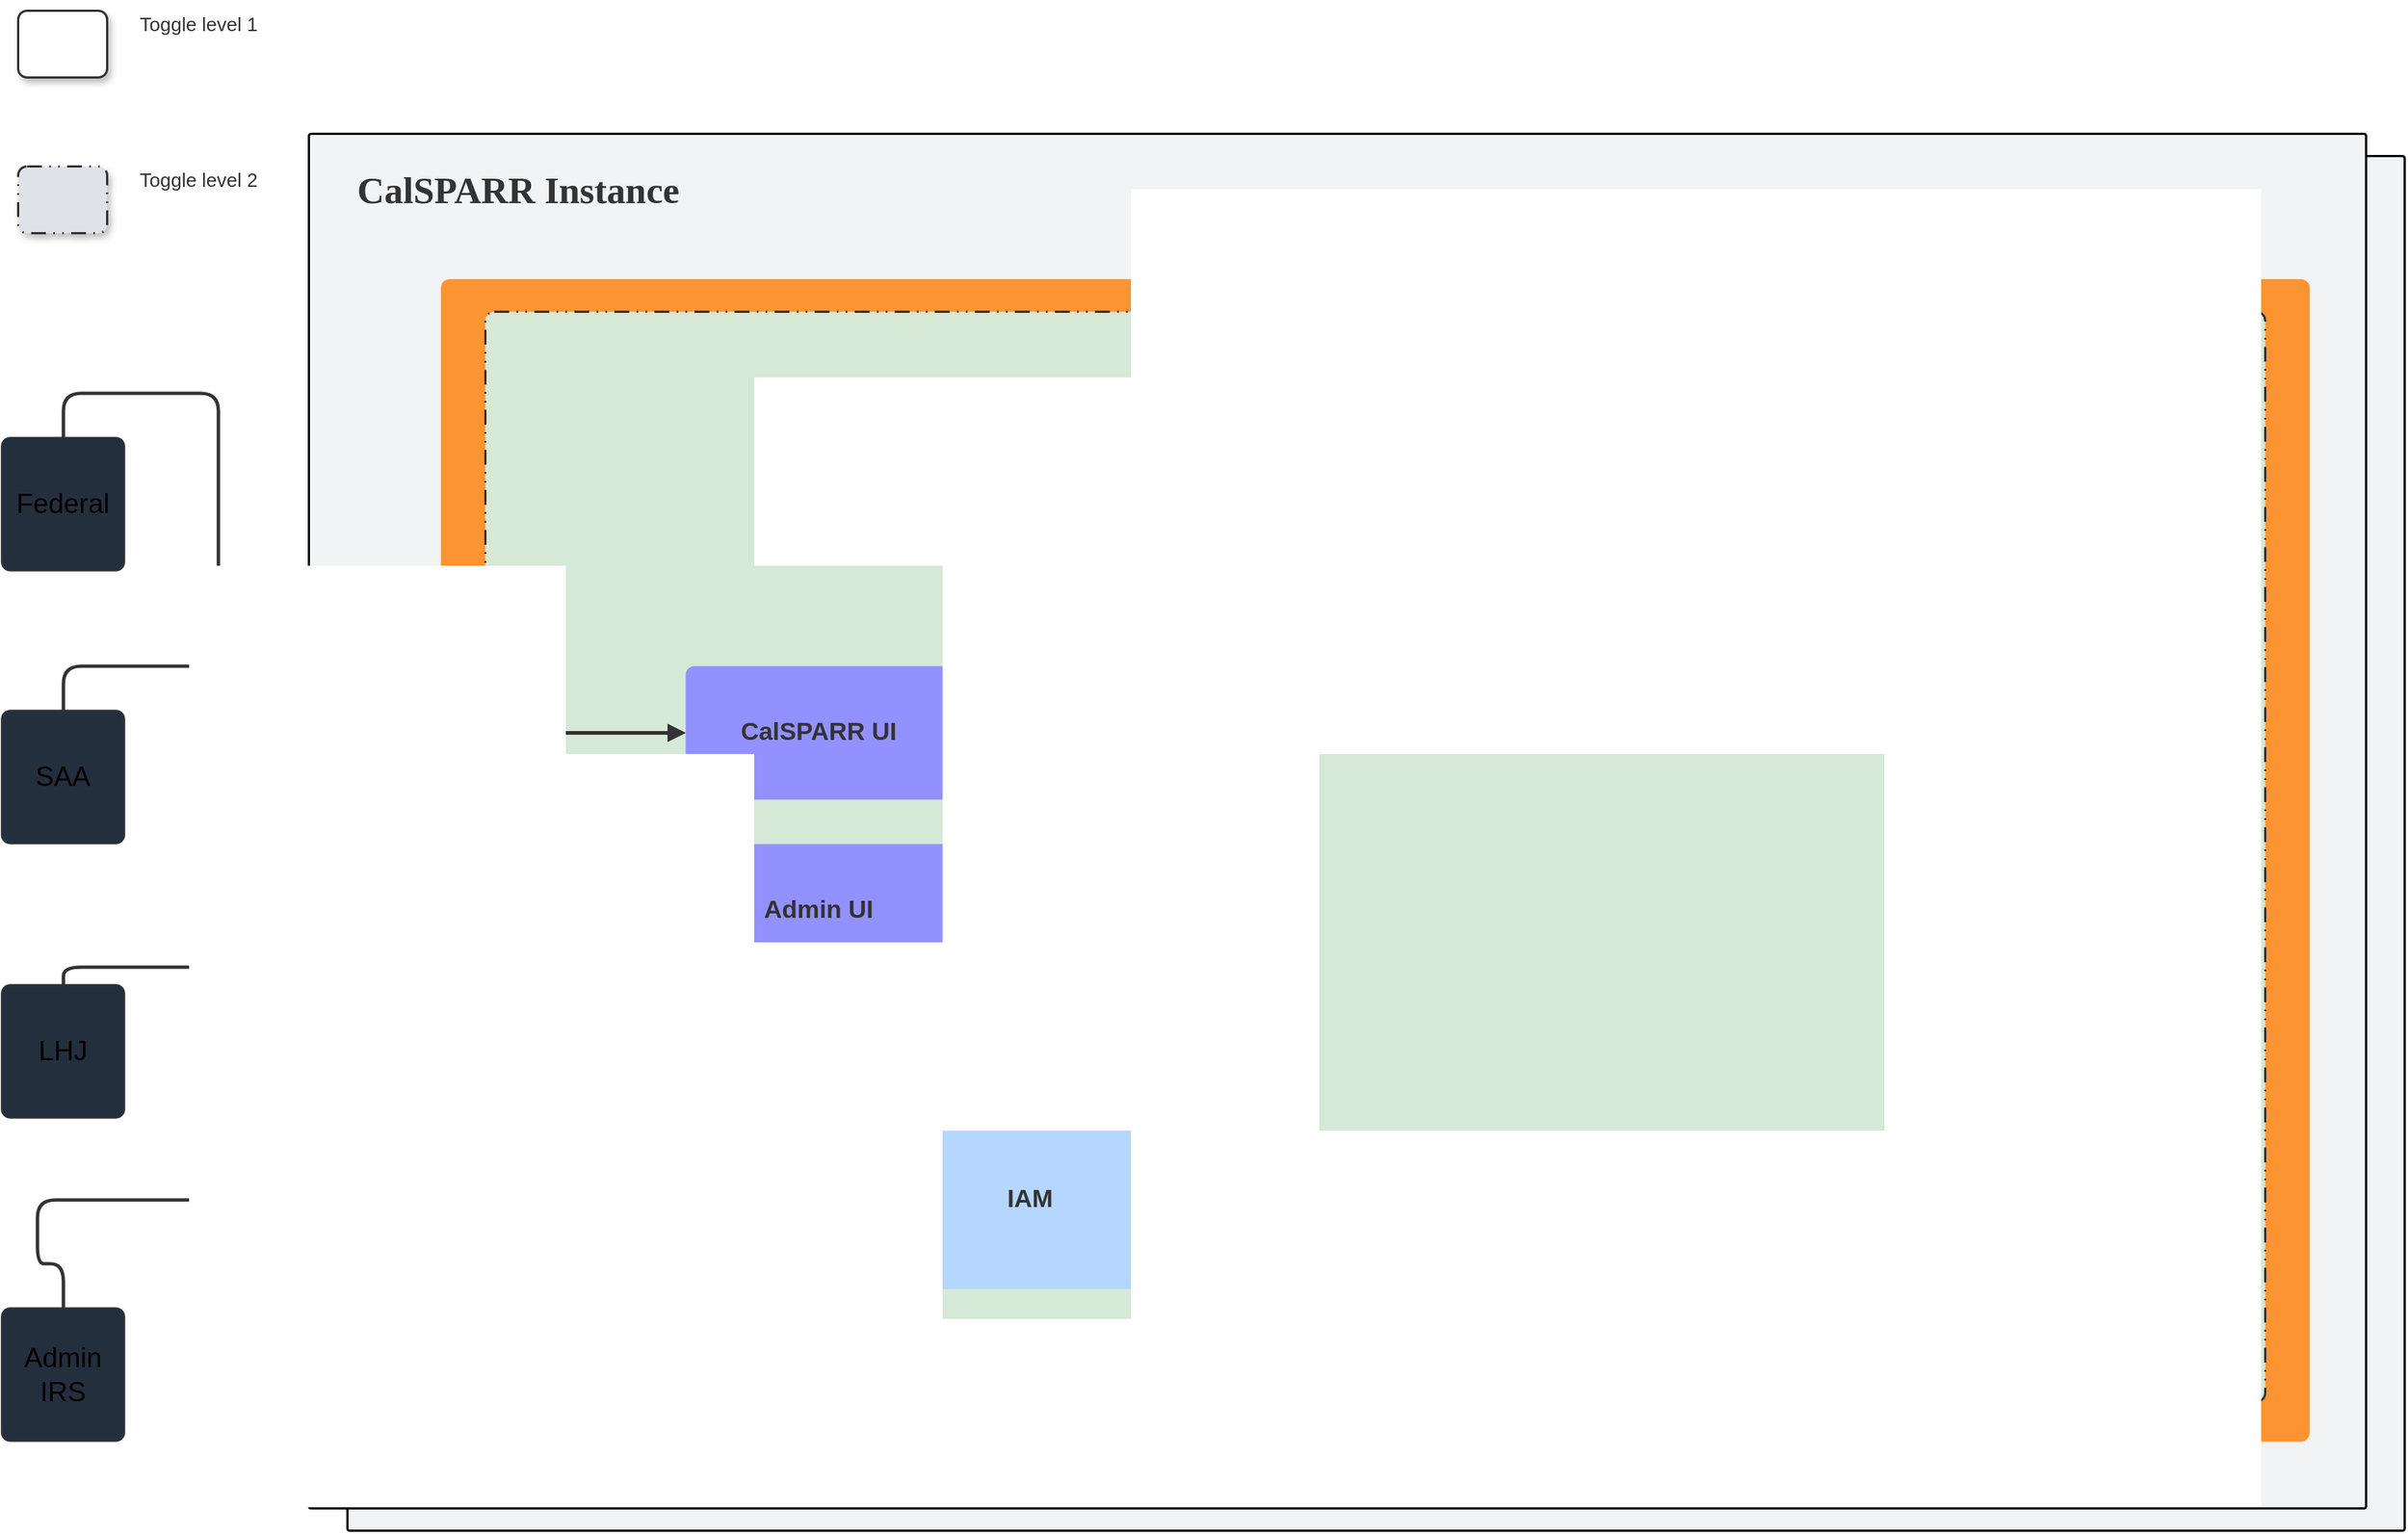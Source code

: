 <mxfile version="20.8.13" type="github"><diagram name="Page-1" id="ZL9llnMIiDAoYE5cNbjL"><mxGraphModel dx="2070" dy="1190" grid="1" gridSize="10" guides="1" tooltips="1" connect="1" arrows="1" fold="1" page="1" pageScale="1" pageWidth="850" pageHeight="1100" math="0" shadow="0"><root><mxCell id="0"/><mxCell id="1" parent="0"/><mxCell id="P8g401ghQ22w53UVM1DY-1" value="" style="html=1;overflow=block;blockSpacing=1;whiteSpace=wrap;fontSize=13;spacing=3.8;verticalAlign=top;strokeOpacity=100;fillOpacity=100;rounded=1;absoluteArcSize=1;arcSize=3;fillColor=#f2f3f5;strokeWidth=1.5;lucidId=pVvWxk0Ia~Pk;" vertex="1" parent="1"><mxGeometry x="342" y="511" width="1387" height="927" as="geometry"/></mxCell><UserObject label="" id="P8g401ghQ22w53UVM1DY-2"><mxCell style="html=1;overflow=block;blockSpacing=1;whiteSpace=wrap;fontSize=13;align=center;spacing=3.8;strokeColor=#333333;strokeOpacity=100;fillOpacity=100;rounded=1;absoluteArcSize=1;arcSize=12;shadow=1;fillColor=#ffffff;strokeWidth=1.5;lucidId=IPwWHGdw2nao;" vertex="1" parent="1"><mxGeometry x="120" y="413" width="60" height="45" as="geometry"/></mxCell></UserObject><mxCell id="P8g401ghQ22w53UVM1DY-3" value="Toggle level 2" style="html=1;overflow=block;blockSpacing=1;whiteSpace=wrap;fontSize=13;fontColor=#333333;align=center;spacing=3.8;strokeOpacity=0;fillOpacity=0;rounded=1;absoluteArcSize=1;arcSize=12;fillColor=#ffffff;strokeWidth=0.8;lucidId=yLwWw0UdMnoo;" vertex="1" parent="1"><mxGeometry x="197" y="512" width="90" height="30" as="geometry"/></mxCell><UserObject label="" id="P8g401ghQ22w53UVM1DY-4"><mxCell style="html=1;overflow=block;blockSpacing=1;whiteSpace=wrap;fontSize=13;align=center;spacing=3.8;strokeColor=#333333;strokeOpacity=100;fillOpacity=100;rounded=1;absoluteArcSize=1;arcSize=12;shadow=1;fillColor=#dfe3e8;dashed=1;fixDash=1;dashPattern=10 5 1 5 1 5;strokeWidth=1.5;lucidId=MPwWRym5K77E;" vertex="1" parent="1"><mxGeometry x="120" y="518" width="60" height="45" as="geometry"/></mxCell></UserObject><mxCell id="P8g401ghQ22w53UVM1DY-5" value="Toggle level 1" style="html=1;overflow=block;blockSpacing=1;whiteSpace=wrap;fontSize=13;fontColor=#333333;align=center;spacing=3.8;strokeOpacity=0;fillOpacity=0;rounded=1;absoluteArcSize=1;arcSize=12;fillColor=#ffffff;strokeWidth=0.8;lucidId=hQwWpazRpdXx;" vertex="1" parent="1"><mxGeometry x="197" y="407" width="90" height="30" as="geometry"/></mxCell><mxCell id="P8g401ghQ22w53UVM1DY-6" value="CalSPARR Instance" style="html=1;overflow=block;blockSpacing=1;whiteSpace=wrap;fontSize=25.2;fontFamily=Liberation Serif;fontColor=#333333;fontStyle=1;align=center;spacing=3.8;strokeOpacity=0;fillOpacity=0;rounded=1;absoluteArcSize=1;arcSize=12;fillColor=#ffffff;strokeWidth=0.8;lucidId=6a1sIL9D6leS;" vertex="1" parent="1"><mxGeometry x="347" y="511" width="285" height="80" as="geometry"/></mxCell><mxCell id="P8g401ghQ22w53UVM1DY-7" value="" style="html=1;overflow=block;blockSpacing=1;whiteSpace=wrap;fontSize=13;align=center;spacing=9;strokeOpacity=0;fillOpacity=100;rounded=1;absoluteArcSize=1;arcSize=12;fillColor=#fc9432;strokeWidth=1.5;lucidId=ac1sf3zzMqV4;" vertex="1" parent="1"><mxGeometry x="437" y="610" width="1260" height="784" as="geometry"/></mxCell><mxCell id="P8g401ghQ22w53UVM1DY-8" value="" style="html=1;overflow=block;blockSpacing=1;whiteSpace=wrap;fontSize=13;align=center;spacing=9;strokeColor=#333333;strokeOpacity=100;fillOpacity=100;rounded=1;absoluteArcSize=1;arcSize=12;fillColor=#d6e8d6;dashed=1;fixDash=1;dashPattern=10 5 1 5 1 5;strokeWidth=1.5;lucidId=_x1s2IHNr.kk;" vertex="1" parent="1"><mxGeometry x="467" y="632" width="1200" height="735" as="geometry"/></mxCell><mxCell id="P8g401ghQ22w53UVM1DY-9" value="" style="html=1;overflow=block;blockSpacing=1;whiteSpace=wrap;shape=image;fontSize=13;spacing=0;strokeColor=none;strokeOpacity=100;strokeWidth=0;image=https://images.lucid.app/images/02ca23be-feb2-4278-98da-d539b7ae8bde/content;imageAspect=0;lucidId=_A1sTdQJRkO_;" vertex="1" parent="1"><mxGeometry x="467" y="632" width="152" height="80" as="geometry"/></mxCell><mxCell id="P8g401ghQ22w53UVM1DY-10" value="CalSPARR Instance" style="html=1;overflow=block;blockSpacing=1;whiteSpace=wrap;fontSize=25.2;fontFamily=Liberation Serif;fontColor=#333333;fontStyle=1;align=center;spacing=3.8;strokeOpacity=0;fillOpacity=0;rounded=1;absoluteArcSize=1;arcSize=12;fillColor=#ffffff;strokeWidth=0.8;lucidId=FE1sSeY4hIWB;" vertex="1" parent="1"><mxGeometry x="1064" y="999" width="285" height="80" as="geometry"/></mxCell><mxCell id="P8g401ghQ22w53UVM1DY-11" value="" style="html=1;overflow=block;blockSpacing=1;whiteSpace=wrap;fontSize=13;align=center;spacing=9;strokeOpacity=0;fillOpacity=100;rounded=1;absoluteArcSize=1;arcSize=12;fillColor=#fc9432;strokeWidth=1.5;lucidId=FE1svdnCz8G0;" vertex="1" parent="1"><mxGeometry x="419" y="599" width="1260" height="784" as="geometry"/></mxCell><mxCell id="P8g401ghQ22w53UVM1DY-12" value="" style="html=1;overflow=block;blockSpacing=1;whiteSpace=wrap;fontSize=13;align=center;spacing=9;strokeColor=#333333;strokeOpacity=100;fillOpacity=100;rounded=1;absoluteArcSize=1;arcSize=12;fillColor=#d6e8d6;dashed=1;fixDash=1;dashPattern=10 5 1 5 1 5;strokeWidth=1.5;lucidId=FE1smRVR9KFN;" vertex="1" parent="1"><mxGeometry x="449" y="621" width="1200" height="735" as="geometry"/></mxCell><mxCell id="P8g401ghQ22w53UVM1DY-13" value="" style="html=1;overflow=block;blockSpacing=1;whiteSpace=wrap;shape=image;fontSize=13;spacing=0;strokeColor=none;strokeOpacity=100;strokeWidth=0;image=https://images.lucid.app/images/02ca23be-feb2-4278-98da-d539b7ae8bde/content;imageAspect=0;lucidId=FE1s4Scfv~X7;" vertex="1" parent="1"><mxGeometry x="1184" y="1120" width="152" height="80" as="geometry"/></mxCell><mxCell id="P8g401ghQ22w53UVM1DY-14" value="" style="html=1;overflow=block;blockSpacing=1;whiteSpace=wrap;fontSize=13;spacing=3.8;verticalAlign=top;strokeOpacity=100;fillOpacity=100;rounded=1;absoluteArcSize=1;arcSize=3;fillColor=#f2f3f5;strokeWidth=1.5;lucidId=GE1sbn~6YMK8;" vertex="1" parent="1"><mxGeometry x="316" y="496" width="1387" height="927" as="geometry"/></mxCell><mxCell id="P8g401ghQ22w53UVM1DY-15" value="CalSPARR Instance" style="html=1;overflow=block;blockSpacing=1;whiteSpace=wrap;fontSize=25.2;fontFamily=Liberation Serif;fontColor=#333333;fontStyle=1;align=center;spacing=3.8;strokeOpacity=0;fillOpacity=0;rounded=1;absoluteArcSize=1;arcSize=12;fillColor=#ffffff;strokeWidth=0.8;lucidId=GE1sdZSpmYuS;" vertex="1" parent="1"><mxGeometry x="315" y="495" width="285" height="80" as="geometry"/></mxCell><mxCell id="P8g401ghQ22w53UVM1DY-16" value="" style="html=1;overflow=block;blockSpacing=1;whiteSpace=wrap;fontSize=13;align=center;spacing=9;strokeOpacity=0;fillOpacity=100;rounded=1;absoluteArcSize=1;arcSize=12;fillColor=#fc9432;strokeWidth=1.5;lucidId=GE1s40FGS-a-;" vertex="1" parent="1"><mxGeometry x="405" y="594" width="1260" height="784" as="geometry"/></mxCell><mxCell id="P8g401ghQ22w53UVM1DY-17" value="" style="html=1;overflow=block;blockSpacing=1;whiteSpace=wrap;fontSize=13;align=center;spacing=9;strokeColor=#333333;strokeOpacity=100;fillOpacity=100;rounded=1;absoluteArcSize=1;arcSize=12;fillColor=#d6e8d6;dashed=1;fixDash=1;dashPattern=10 5 1 5 1 5;strokeWidth=1.5;lucidId=GE1s.uU24fmw;" vertex="1" parent="1"><mxGeometry x="435" y="616" width="1200" height="735" as="geometry"/></mxCell><mxCell id="P8g401ghQ22w53UVM1DY-18" value="" style="html=1;overflow=block;blockSpacing=1;whiteSpace=wrap;shape=image;fontSize=13;spacing=0;strokeColor=none;strokeOpacity=100;strokeWidth=0;image=https://images.lucid.app/images/02ca23be-feb2-4278-98da-d539b7ae8bde/content;imageAspect=0;lucidId=GE1shDNeNhdT;" vertex="1" parent="1"><mxGeometry x="435" y="616" width="152" height="80" as="geometry"/></mxCell><mxCell id="P8g401ghQ22w53UVM1DY-19" value="LHJ" style="html=1;overflow=block;blockSpacing=1;whiteSpace=wrap;fontSize=18.5;spacing=0;strokeColor=#333333;strokeOpacity=100;rounded=1;absoluteArcSize=1;arcSize=12;fillColor=#242F3E;strokeWidth=0.8;lucidId=UN1s2eTVzGWA;" vertex="1" parent="1"><mxGeometry x="109" y="1070" width="83" height="90" as="geometry"/></mxCell><mxCell id="P8g401ghQ22w53UVM1DY-20" value="SAA" style="html=1;overflow=block;blockSpacing=1;whiteSpace=wrap;fontSize=18.5;spacing=0;strokeColor=#333333;strokeOpacity=100;rounded=1;absoluteArcSize=1;arcSize=12;fillColor=#242F3E;strokeWidth=0.8;lucidId=ZN1s7bUzyE24;" vertex="1" parent="1"><mxGeometry x="109" y="885" width="83" height="90" as="geometry"/></mxCell><mxCell id="P8g401ghQ22w53UVM1DY-21" value="Federal" style="html=1;overflow=block;blockSpacing=1;whiteSpace=wrap;fontSize=18.5;spacing=0;strokeColor=#333333;strokeOpacity=100;rounded=1;absoluteArcSize=1;arcSize=12;fillColor=#242F3E;strokeWidth=0.8;lucidId=0N1s.dGBIi1f;" vertex="1" parent="1"><mxGeometry x="109" y="701" width="83" height="90" as="geometry"/></mxCell><mxCell id="P8g401ghQ22w53UVM1DY-22" value="CalSPARR UI" style="html=1;overflow=block;blockSpacing=1;whiteSpace=wrap;fontSize=16.8;fontColor=#333333;fontStyle=1;align=center;spacing=9;strokeOpacity=0;fillOpacity=100;rounded=1;absoluteArcSize=1;arcSize=12;fillColor=#9391ff;strokeWidth=1.5;lucidId=pS1seb5MG7tP;" vertex="1" parent="1"><mxGeometry x="570" y="855" width="180" height="90" as="geometry"/></mxCell><mxCell id="P8g401ghQ22w53UVM1DY-23" value="Admin UI" style="html=1;overflow=block;blockSpacing=1;whiteSpace=wrap;fontSize=16.8;fontColor=#333333;fontStyle=1;align=center;spacing=9;strokeOpacity=0;fillOpacity=100;rounded=1;absoluteArcSize=1;arcSize=12;fillColor=#9391ff;strokeWidth=1.5;lucidId=0S1shmtyHcHt;" vertex="1" parent="1"><mxGeometry x="570" y="975" width="180" height="90" as="geometry"/></mxCell><mxCell id="P8g401ghQ22w53UVM1DY-24" value="Admin IRS" style="html=1;overflow=block;blockSpacing=1;whiteSpace=wrap;fontSize=18.5;spacing=0;strokeColor=#333333;strokeOpacity=100;rounded=1;absoluteArcSize=1;arcSize=12;fillColor=#242F3E;strokeWidth=0.8;lucidId=xT1sP3Nz64gT;" vertex="1" parent="1"><mxGeometry x="109" y="1288" width="83" height="90" as="geometry"/></mxCell><mxCell id="P8g401ghQ22w53UVM1DY-25" value="" style="html=1;jettySize=18;whiteSpace=wrap;fontSize=13;strokeColor=#333333;strokeOpacity=100;strokeWidth=2.3;rounded=1;arcSize=24;edgeStyle=orthogonalEdgeStyle;startArrow=none;endArrow=block;endFill=1;exitX=0.5;exitY=0;exitPerimeter=0;entryX=0;entryY=0.5;entryPerimeter=0;lucidId=QT1ssNFayG2.;" edge="1" parent="1" source="P8g401ghQ22w53UVM1DY-24" target="P8g401ghQ22w53UVM1DY-23"><mxGeometry width="100" height="100" relative="1" as="geometry"><Array as="points"><mxPoint x="150" y="1258"/><mxPoint x="133" y="1258"/><mxPoint x="133" y="1215"/><mxPoint x="351" y="1215"/><mxPoint x="351" y="1020"/></Array></mxGeometry></mxCell><mxCell id="P8g401ghQ22w53UVM1DY-26" value="" style="html=1;jettySize=18;whiteSpace=wrap;fontSize=13;strokeColor=#333333;strokeOpacity=100;strokeWidth=2.3;rounded=1;arcSize=24;edgeStyle=orthogonalEdgeStyle;startArrow=none;endArrow=block;endFill=1;exitX=0.5;exitY=0;exitPerimeter=0;entryX=0;entryY=0.5;entryPerimeter=0;lucidId=~T1sRZBjzV.z;" edge="1" parent="1" source="P8g401ghQ22w53UVM1DY-19" target="P8g401ghQ22w53UVM1DY-22"><mxGeometry width="100" height="100" relative="1" as="geometry"><Array as="points"><mxPoint x="150" y="1058"/><mxPoint x="257" y="1058"/><mxPoint x="257" y="900"/></Array></mxGeometry></mxCell><mxCell id="P8g401ghQ22w53UVM1DY-27" value="" style="html=1;jettySize=18;whiteSpace=wrap;fontSize=13;strokeColor=#333333;strokeOpacity=100;strokeWidth=2.3;rounded=1;arcSize=24;edgeStyle=orthogonalEdgeStyle;startArrow=none;endArrow=block;endFill=1;exitX=0.5;exitY=0;exitPerimeter=0;entryX=0;entryY=0.5;entryPerimeter=0;lucidId=dV1sgdLcqwm~;" edge="1" parent="1" source="P8g401ghQ22w53UVM1DY-20" target="P8g401ghQ22w53UVM1DY-22"><mxGeometry width="100" height="100" relative="1" as="geometry"><Array as="points"><mxPoint x="150" y="855"/><mxPoint x="255" y="855"/><mxPoint x="255" y="900"/></Array></mxGeometry></mxCell><mxCell id="P8g401ghQ22w53UVM1DY-28" value="" style="html=1;jettySize=18;whiteSpace=wrap;fontSize=13;strokeColor=#333333;strokeOpacity=100;strokeWidth=2.3;rounded=1;arcSize=24;edgeStyle=orthogonalEdgeStyle;startArrow=none;endArrow=block;endFill=1;exitX=0.5;exitY=0;exitPerimeter=0;entryX=0;entryY=0.5;entryPerimeter=0;lucidId=HV1sNcBhEZPJ;" edge="1" parent="1" source="P8g401ghQ22w53UVM1DY-21" target="P8g401ghQ22w53UVM1DY-22"><mxGeometry width="100" height="100" relative="1" as="geometry"><Array as="points"><mxPoint x="150" y="671"/><mxPoint x="255" y="671"/><mxPoint x="255" y="900"/></Array></mxGeometry></mxCell><mxCell id="P8g401ghQ22w53UVM1DY-29" value="IAM" style="html=1;overflow=block;blockSpacing=1;whiteSpace=wrap;fontSize=16.8;fontColor=#333333;fontStyle=1;align=center;spacing=9;strokeOpacity=0;fillOpacity=100;rounded=1;absoluteArcSize=1;arcSize=12;fillColor=#b5d6ff;strokeWidth=1.5;lucidId=G01s0ZZrJJ_t;" vertex="1" parent="1"><mxGeometry x="705" y="1155" width="195" height="120" as="geometry"/></mxCell></root></mxGraphModel></diagram></mxfile>
